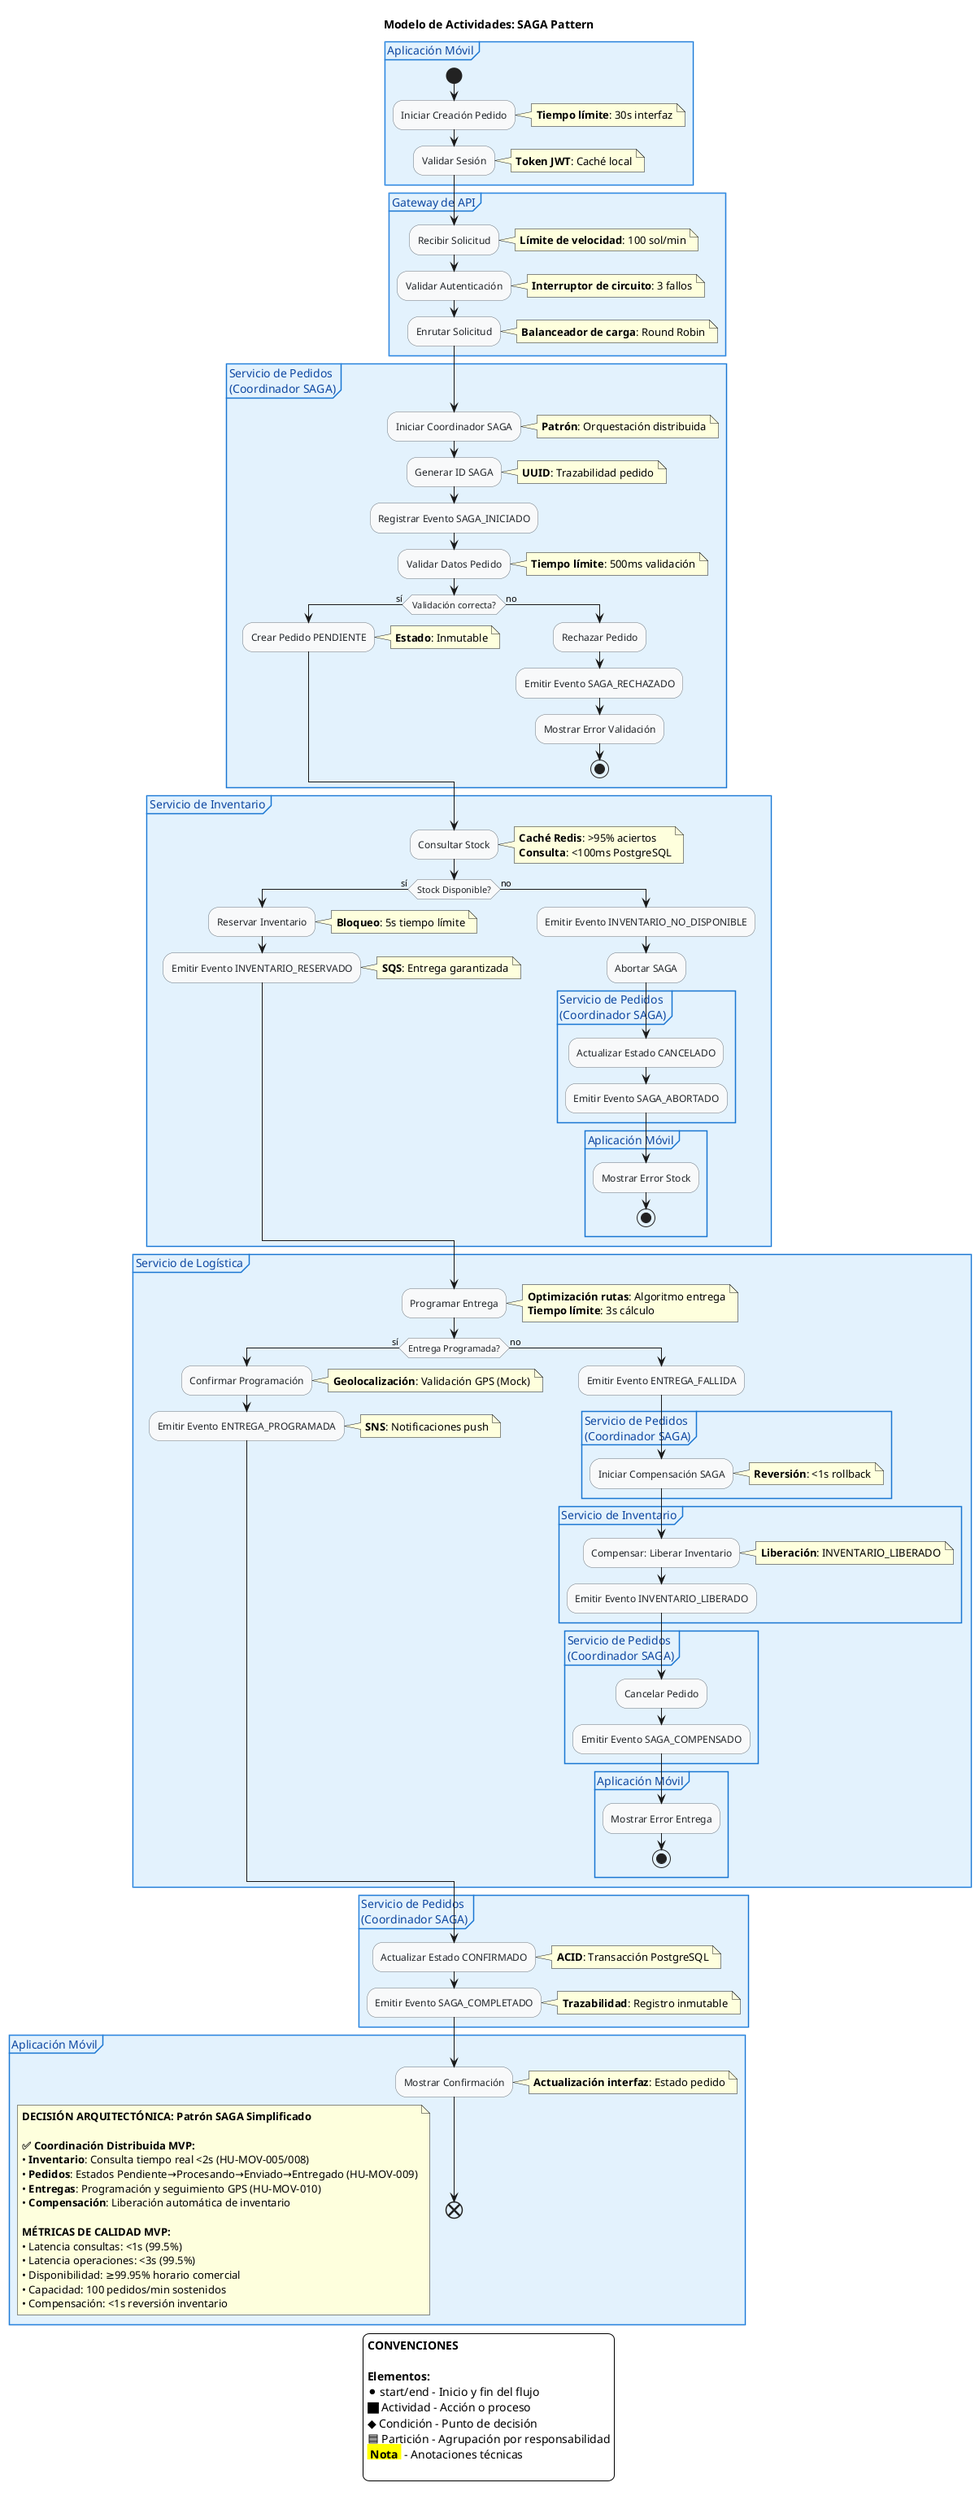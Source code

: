 @startuml Modelo de Actividades - Sistema MediSupply
skinparam backgroundColor transparent
skinparam activity {
    BackgroundColor #F8F9FA
    BorderColor #6C757D
    FontColor #212529
}
skinparam partition {
    BackgroundColor #E3F2FD
    BorderColor #1976D2
    FontColor #0D47A1
}

title Modelo de Actividades: SAGA Pattern
partition "Aplicación Móvil" {
    start
    :Iniciar Creación Pedido;
    note right: **Tiempo límite**: 30s interfaz
    :Validar Sesión;
    note right: **Token JWT**: Caché local
}

partition "Gateway de API" {
    :Recibir Solicitud;
    note right: **Límite de velocidad**: 100 sol/min
    :Validar Autenticación;
    note right: **Interruptor de circuito**: 3 fallos
    :Enrutar Solicitud;
    note right: **Balanceador de carga**: Round Robin
}

partition "Servicio de Pedidos\n(Coordinador SAGA)" {
    :Iniciar Coordinador SAGA;
    note right: **Patrón**: Orquestación distribuida
    :Generar ID SAGA;
    note right: **UUID**: Trazabilidad pedido
    :Registrar Evento SAGA_INICIADO;
    :Validar Datos Pedido;
    note right: **Tiempo límite**: 500ms validación
    if (Validación correcta?) then (sí)
        :Crear Pedido PENDIENTE;
        note right: **Estado**: Inmutable
    else (no)
        :Rechazar Pedido;
        :Emitir Evento SAGA_RECHAZADO;
        :Mostrar Error Validación;
        stop
    endif
}

partition "Servicio de Inventario" {
    :Consultar Stock;
    note right: **Caché Redis**: >95% aciertos\n**Consulta**: <100ms PostgreSQL
    if (Stock Disponible?) then (sí)
        :Reservar Inventario;
        note right: **Bloqueo**: 5s tiempo límite
        :Emitir Evento INVENTARIO_RESERVADO;
        note right: **SQS**: Entrega garantizada
    else (no)
        :Emitir Evento INVENTARIO_NO_DISPONIBLE;
        :Abortar SAGA;
        partition "Servicio de Pedidos\n(Coordinador SAGA)" {
            :Actualizar Estado CANCELADO;
            :Emitir Evento SAGA_ABORTADO;
        }
        partition "Aplicación Móvil" {
            :Mostrar Error Stock;
            stop
        }
    endif
}

partition "Servicio de Logística" {
    :Programar Entrega;
    note right: **Optimización rutas**: Algoritmo entrega\n**Tiempo límite**: 3s cálculo
    if (Entrega Programada?) then (sí)
        :Confirmar Programación;
        note right: **Geolocalización**: Validación GPS (Mock)
        :Emitir Evento ENTREGA_PROGRAMADA;
        note right: **SNS**: Notificaciones push
    else (no)
        :Emitir Evento ENTREGA_FALLIDA;
        partition "Servicio de Pedidos\n(Coordinador SAGA)" {
            :Iniciar Compensación SAGA;
            note right: **Reversión**: <1s rollback
        }
        partition "Servicio de Inventario" {
            :Compensar: Liberar Inventario;
            note right: **Liberación**: INVENTARIO_LIBERADO
            :Emitir Evento INVENTARIO_LIBERADO;
        }
        partition "Servicio de Pedidos\n(Coordinador SAGA)" {
            :Cancelar Pedido;
            :Emitir Evento SAGA_COMPENSADO;
        }
        partition "Aplicación Móvil" {
            :Mostrar Error Entrega;
            stop
        }
    endif
}

partition "Servicio de Pedidos\n(Coordinador SAGA)" {
    :Actualizar Estado CONFIRMADO;
    note right: **ACID**: Transacción PostgreSQL
    :Emitir Evento SAGA_COMPLETADO;
    note right: **Trazabilidad**: Registro inmutable
}

partition "Aplicación Móvil" {
    :Mostrar Confirmación;
    note right: **Actualización interfaz**: Estado pedido
    end
}

floating note left: **DECISIÓN ARQUITECTÓNICA: Patrón SAGA Simplificado**\n\n**✅ Coordinación Distribuida MVP:**\n• **Inventario**: Consulta tiempo real <2s (HU-MOV-005/008)\n• **Pedidos**: Estados Pendiente→Procesando→Enviado→Entregado (HU-MOV-009)\n• **Entregas**: Programación y seguimiento GPS (HU-MOV-010)\n• **Compensación**: Liberación automática de inventario\n\n**MÉTRICAS DE CALIDAD MVP:**\n• Latencia consultas: <1s (99.5%)\n• Latencia operaciones: <3s (99.5%)\n• Disponibilidad: ≥99.95% horario comercial\n• Capacidad: 100 pedidos/min sostenidos\n• Compensación: <1s reversión inventario

' ===== CONVENCIONES UML =====
legend bottom
**CONVENCIONES**

**Elementos:**
⚫ start/end - Inicio y fin del flujo
⬛ Actividad - Acción o proceso
◆ Condición - Punto de decisión
🟦 Partición - Agrupación por responsabilidad
<back:yellow><color:black><b> Nota </b></color></back> - Anotaciones técnicas

end legend

@enduml
